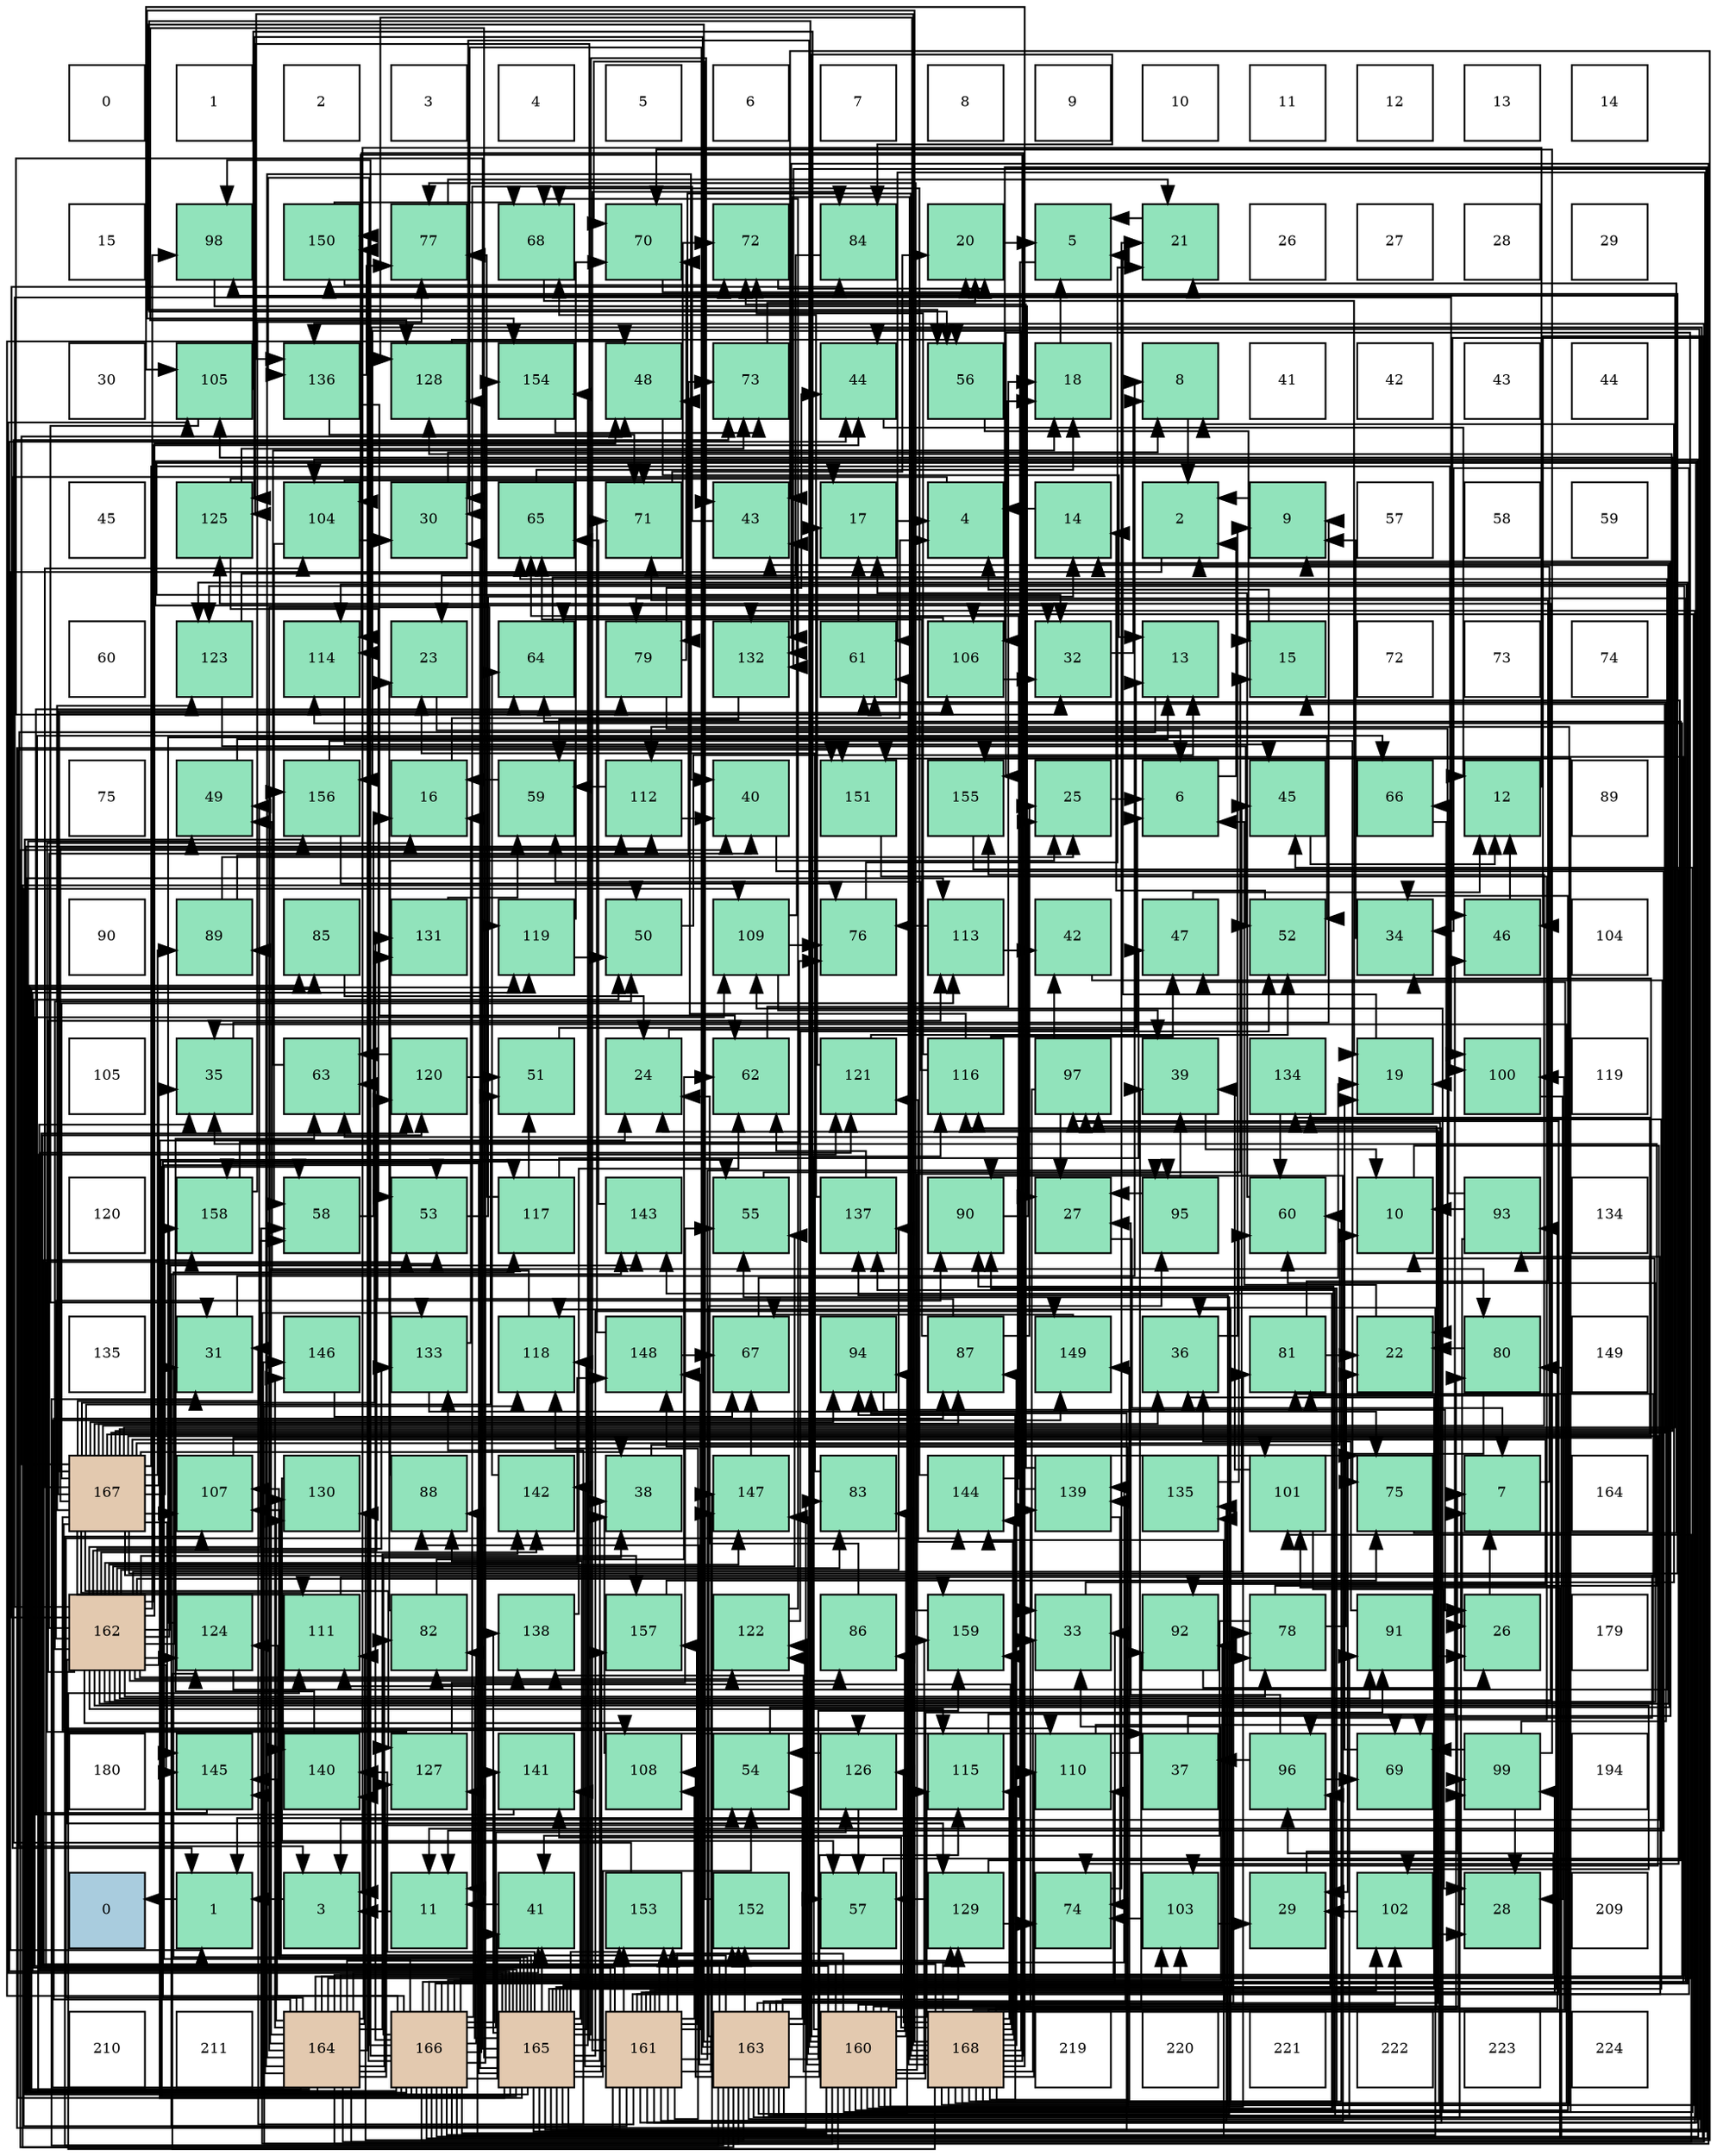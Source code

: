 digraph layout{
 rankdir=TB;
 splines=ortho;
 node [style=filled shape=square fixedsize=true width=0.6];
0[label="0", fontsize=8, fillcolor="#ffffff"];
1[label="1", fontsize=8, fillcolor="#ffffff"];
2[label="2", fontsize=8, fillcolor="#ffffff"];
3[label="3", fontsize=8, fillcolor="#ffffff"];
4[label="4", fontsize=8, fillcolor="#ffffff"];
5[label="5", fontsize=8, fillcolor="#ffffff"];
6[label="6", fontsize=8, fillcolor="#ffffff"];
7[label="7", fontsize=8, fillcolor="#ffffff"];
8[label="8", fontsize=8, fillcolor="#ffffff"];
9[label="9", fontsize=8, fillcolor="#ffffff"];
10[label="10", fontsize=8, fillcolor="#ffffff"];
11[label="11", fontsize=8, fillcolor="#ffffff"];
12[label="12", fontsize=8, fillcolor="#ffffff"];
13[label="13", fontsize=8, fillcolor="#ffffff"];
14[label="14", fontsize=8, fillcolor="#ffffff"];
15[label="15", fontsize=8, fillcolor="#ffffff"];
16[label="98", fontsize=8, fillcolor="#91e3bb"];
17[label="150", fontsize=8, fillcolor="#91e3bb"];
18[label="77", fontsize=8, fillcolor="#91e3bb"];
19[label="68", fontsize=8, fillcolor="#91e3bb"];
20[label="70", fontsize=8, fillcolor="#91e3bb"];
21[label="72", fontsize=8, fillcolor="#91e3bb"];
22[label="84", fontsize=8, fillcolor="#91e3bb"];
23[label="20", fontsize=8, fillcolor="#91e3bb"];
24[label="5", fontsize=8, fillcolor="#91e3bb"];
25[label="21", fontsize=8, fillcolor="#91e3bb"];
26[label="26", fontsize=8, fillcolor="#ffffff"];
27[label="27", fontsize=8, fillcolor="#ffffff"];
28[label="28", fontsize=8, fillcolor="#ffffff"];
29[label="29", fontsize=8, fillcolor="#ffffff"];
30[label="30", fontsize=8, fillcolor="#ffffff"];
31[label="105", fontsize=8, fillcolor="#91e3bb"];
32[label="136", fontsize=8, fillcolor="#91e3bb"];
33[label="128", fontsize=8, fillcolor="#91e3bb"];
34[label="154", fontsize=8, fillcolor="#91e3bb"];
35[label="48", fontsize=8, fillcolor="#91e3bb"];
36[label="73", fontsize=8, fillcolor="#91e3bb"];
37[label="44", fontsize=8, fillcolor="#91e3bb"];
38[label="56", fontsize=8, fillcolor="#91e3bb"];
39[label="18", fontsize=8, fillcolor="#91e3bb"];
40[label="8", fontsize=8, fillcolor="#91e3bb"];
41[label="41", fontsize=8, fillcolor="#ffffff"];
42[label="42", fontsize=8, fillcolor="#ffffff"];
43[label="43", fontsize=8, fillcolor="#ffffff"];
44[label="44", fontsize=8, fillcolor="#ffffff"];
45[label="45", fontsize=8, fillcolor="#ffffff"];
46[label="125", fontsize=8, fillcolor="#91e3bb"];
47[label="104", fontsize=8, fillcolor="#91e3bb"];
48[label="30", fontsize=8, fillcolor="#91e3bb"];
49[label="65", fontsize=8, fillcolor="#91e3bb"];
50[label="71", fontsize=8, fillcolor="#91e3bb"];
51[label="43", fontsize=8, fillcolor="#91e3bb"];
52[label="17", fontsize=8, fillcolor="#91e3bb"];
53[label="4", fontsize=8, fillcolor="#91e3bb"];
54[label="14", fontsize=8, fillcolor="#91e3bb"];
55[label="2", fontsize=8, fillcolor="#91e3bb"];
56[label="9", fontsize=8, fillcolor="#91e3bb"];
57[label="57", fontsize=8, fillcolor="#ffffff"];
58[label="58", fontsize=8, fillcolor="#ffffff"];
59[label="59", fontsize=8, fillcolor="#ffffff"];
60[label="60", fontsize=8, fillcolor="#ffffff"];
61[label="123", fontsize=8, fillcolor="#91e3bb"];
62[label="114", fontsize=8, fillcolor="#91e3bb"];
63[label="23", fontsize=8, fillcolor="#91e3bb"];
64[label="64", fontsize=8, fillcolor="#91e3bb"];
65[label="79", fontsize=8, fillcolor="#91e3bb"];
66[label="132", fontsize=8, fillcolor="#91e3bb"];
67[label="61", fontsize=8, fillcolor="#91e3bb"];
68[label="106", fontsize=8, fillcolor="#91e3bb"];
69[label="32", fontsize=8, fillcolor="#91e3bb"];
70[label="13", fontsize=8, fillcolor="#91e3bb"];
71[label="15", fontsize=8, fillcolor="#91e3bb"];
72[label="72", fontsize=8, fillcolor="#ffffff"];
73[label="73", fontsize=8, fillcolor="#ffffff"];
74[label="74", fontsize=8, fillcolor="#ffffff"];
75[label="75", fontsize=8, fillcolor="#ffffff"];
76[label="49", fontsize=8, fillcolor="#91e3bb"];
77[label="156", fontsize=8, fillcolor="#91e3bb"];
78[label="16", fontsize=8, fillcolor="#91e3bb"];
79[label="59", fontsize=8, fillcolor="#91e3bb"];
80[label="112", fontsize=8, fillcolor="#91e3bb"];
81[label="40", fontsize=8, fillcolor="#91e3bb"];
82[label="151", fontsize=8, fillcolor="#91e3bb"];
83[label="155", fontsize=8, fillcolor="#91e3bb"];
84[label="25", fontsize=8, fillcolor="#91e3bb"];
85[label="6", fontsize=8, fillcolor="#91e3bb"];
86[label="45", fontsize=8, fillcolor="#91e3bb"];
87[label="66", fontsize=8, fillcolor="#91e3bb"];
88[label="12", fontsize=8, fillcolor="#91e3bb"];
89[label="89", fontsize=8, fillcolor="#ffffff"];
90[label="90", fontsize=8, fillcolor="#ffffff"];
91[label="89", fontsize=8, fillcolor="#91e3bb"];
92[label="85", fontsize=8, fillcolor="#91e3bb"];
93[label="131", fontsize=8, fillcolor="#91e3bb"];
94[label="119", fontsize=8, fillcolor="#91e3bb"];
95[label="50", fontsize=8, fillcolor="#91e3bb"];
96[label="109", fontsize=8, fillcolor="#91e3bb"];
97[label="76", fontsize=8, fillcolor="#91e3bb"];
98[label="113", fontsize=8, fillcolor="#91e3bb"];
99[label="42", fontsize=8, fillcolor="#91e3bb"];
100[label="47", fontsize=8, fillcolor="#91e3bb"];
101[label="52", fontsize=8, fillcolor="#91e3bb"];
102[label="34", fontsize=8, fillcolor="#91e3bb"];
103[label="46", fontsize=8, fillcolor="#91e3bb"];
104[label="104", fontsize=8, fillcolor="#ffffff"];
105[label="105", fontsize=8, fillcolor="#ffffff"];
106[label="35", fontsize=8, fillcolor="#91e3bb"];
107[label="63", fontsize=8, fillcolor="#91e3bb"];
108[label="120", fontsize=8, fillcolor="#91e3bb"];
109[label="51", fontsize=8, fillcolor="#91e3bb"];
110[label="24", fontsize=8, fillcolor="#91e3bb"];
111[label="62", fontsize=8, fillcolor="#91e3bb"];
112[label="121", fontsize=8, fillcolor="#91e3bb"];
113[label="116", fontsize=8, fillcolor="#91e3bb"];
114[label="97", fontsize=8, fillcolor="#91e3bb"];
115[label="39", fontsize=8, fillcolor="#91e3bb"];
116[label="134", fontsize=8, fillcolor="#91e3bb"];
117[label="19", fontsize=8, fillcolor="#91e3bb"];
118[label="100", fontsize=8, fillcolor="#91e3bb"];
119[label="119", fontsize=8, fillcolor="#ffffff"];
120[label="120", fontsize=8, fillcolor="#ffffff"];
121[label="158", fontsize=8, fillcolor="#91e3bb"];
122[label="58", fontsize=8, fillcolor="#91e3bb"];
123[label="53", fontsize=8, fillcolor="#91e3bb"];
124[label="117", fontsize=8, fillcolor="#91e3bb"];
125[label="143", fontsize=8, fillcolor="#91e3bb"];
126[label="55", fontsize=8, fillcolor="#91e3bb"];
127[label="137", fontsize=8, fillcolor="#91e3bb"];
128[label="90", fontsize=8, fillcolor="#91e3bb"];
129[label="27", fontsize=8, fillcolor="#91e3bb"];
130[label="95", fontsize=8, fillcolor="#91e3bb"];
131[label="60", fontsize=8, fillcolor="#91e3bb"];
132[label="10", fontsize=8, fillcolor="#91e3bb"];
133[label="93", fontsize=8, fillcolor="#91e3bb"];
134[label="134", fontsize=8, fillcolor="#ffffff"];
135[label="135", fontsize=8, fillcolor="#ffffff"];
136[label="31", fontsize=8, fillcolor="#91e3bb"];
137[label="146", fontsize=8, fillcolor="#91e3bb"];
138[label="133", fontsize=8, fillcolor="#91e3bb"];
139[label="118", fontsize=8, fillcolor="#91e3bb"];
140[label="148", fontsize=8, fillcolor="#91e3bb"];
141[label="67", fontsize=8, fillcolor="#91e3bb"];
142[label="94", fontsize=8, fillcolor="#91e3bb"];
143[label="87", fontsize=8, fillcolor="#91e3bb"];
144[label="149", fontsize=8, fillcolor="#91e3bb"];
145[label="36", fontsize=8, fillcolor="#91e3bb"];
146[label="81", fontsize=8, fillcolor="#91e3bb"];
147[label="22", fontsize=8, fillcolor="#91e3bb"];
148[label="80", fontsize=8, fillcolor="#91e3bb"];
149[label="149", fontsize=8, fillcolor="#ffffff"];
150[label="167", fontsize=8, fillcolor="#e3c9af"];
151[label="107", fontsize=8, fillcolor="#91e3bb"];
152[label="130", fontsize=8, fillcolor="#91e3bb"];
153[label="88", fontsize=8, fillcolor="#91e3bb"];
154[label="142", fontsize=8, fillcolor="#91e3bb"];
155[label="38", fontsize=8, fillcolor="#91e3bb"];
156[label="147", fontsize=8, fillcolor="#91e3bb"];
157[label="83", fontsize=8, fillcolor="#91e3bb"];
158[label="144", fontsize=8, fillcolor="#91e3bb"];
159[label="139", fontsize=8, fillcolor="#91e3bb"];
160[label="135", fontsize=8, fillcolor="#91e3bb"];
161[label="101", fontsize=8, fillcolor="#91e3bb"];
162[label="75", fontsize=8, fillcolor="#91e3bb"];
163[label="7", fontsize=8, fillcolor="#91e3bb"];
164[label="164", fontsize=8, fillcolor="#ffffff"];
165[label="162", fontsize=8, fillcolor="#e3c9af"];
166[label="124", fontsize=8, fillcolor="#91e3bb"];
167[label="111", fontsize=8, fillcolor="#91e3bb"];
168[label="82", fontsize=8, fillcolor="#91e3bb"];
169[label="138", fontsize=8, fillcolor="#91e3bb"];
170[label="157", fontsize=8, fillcolor="#91e3bb"];
171[label="122", fontsize=8, fillcolor="#91e3bb"];
172[label="86", fontsize=8, fillcolor="#91e3bb"];
173[label="159", fontsize=8, fillcolor="#91e3bb"];
174[label="33", fontsize=8, fillcolor="#91e3bb"];
175[label="92", fontsize=8, fillcolor="#91e3bb"];
176[label="78", fontsize=8, fillcolor="#91e3bb"];
177[label="91", fontsize=8, fillcolor="#91e3bb"];
178[label="26", fontsize=8, fillcolor="#91e3bb"];
179[label="179", fontsize=8, fillcolor="#ffffff"];
180[label="180", fontsize=8, fillcolor="#ffffff"];
181[label="145", fontsize=8, fillcolor="#91e3bb"];
182[label="140", fontsize=8, fillcolor="#91e3bb"];
183[label="127", fontsize=8, fillcolor="#91e3bb"];
184[label="141", fontsize=8, fillcolor="#91e3bb"];
185[label="108", fontsize=8, fillcolor="#91e3bb"];
186[label="54", fontsize=8, fillcolor="#91e3bb"];
187[label="126", fontsize=8, fillcolor="#91e3bb"];
188[label="115", fontsize=8, fillcolor="#91e3bb"];
189[label="110", fontsize=8, fillcolor="#91e3bb"];
190[label="37", fontsize=8, fillcolor="#91e3bb"];
191[label="96", fontsize=8, fillcolor="#91e3bb"];
192[label="69", fontsize=8, fillcolor="#91e3bb"];
193[label="99", fontsize=8, fillcolor="#91e3bb"];
194[label="194", fontsize=8, fillcolor="#ffffff"];
195[label="0", fontsize=8, fillcolor="#a9ccde"];
196[label="1", fontsize=8, fillcolor="#91e3bb"];
197[label="3", fontsize=8, fillcolor="#91e3bb"];
198[label="11", fontsize=8, fillcolor="#91e3bb"];
199[label="41", fontsize=8, fillcolor="#91e3bb"];
200[label="153", fontsize=8, fillcolor="#91e3bb"];
201[label="152", fontsize=8, fillcolor="#91e3bb"];
202[label="57", fontsize=8, fillcolor="#91e3bb"];
203[label="129", fontsize=8, fillcolor="#91e3bb"];
204[label="74", fontsize=8, fillcolor="#91e3bb"];
205[label="103", fontsize=8, fillcolor="#91e3bb"];
206[label="29", fontsize=8, fillcolor="#91e3bb"];
207[label="102", fontsize=8, fillcolor="#91e3bb"];
208[label="28", fontsize=8, fillcolor="#91e3bb"];
209[label="209", fontsize=8, fillcolor="#ffffff"];
210[label="210", fontsize=8, fillcolor="#ffffff"];
211[label="211", fontsize=8, fillcolor="#ffffff"];
212[label="164", fontsize=8, fillcolor="#e3c9af"];
213[label="166", fontsize=8, fillcolor="#e3c9af"];
214[label="165", fontsize=8, fillcolor="#e3c9af"];
215[label="161", fontsize=8, fillcolor="#e3c9af"];
216[label="163", fontsize=8, fillcolor="#e3c9af"];
217[label="160", fontsize=8, fillcolor="#e3c9af"];
218[label="168", fontsize=8, fillcolor="#e3c9af"];
219[label="219", fontsize=8, fillcolor="#ffffff"];
220[label="220", fontsize=8, fillcolor="#ffffff"];
221[label="221", fontsize=8, fillcolor="#ffffff"];
222[label="222", fontsize=8, fillcolor="#ffffff"];
223[label="223", fontsize=8, fillcolor="#ffffff"];
224[label="224", fontsize=8, fillcolor="#ffffff"];
edge [constraint=false, style=vis];196 -> 195;
55 -> 196;
197 -> 196;
53 -> 196;
24 -> 196;
85 -> 55;
163 -> 55;
40 -> 55;
56 -> 55;
132 -> 197;
198 -> 197;
88 -> 197;
70 -> 197;
54 -> 53;
71 -> 53;
78 -> 53;
52 -> 53;
39 -> 24;
117 -> 24;
23 -> 24;
25 -> 24;
147 -> 85;
63 -> 85;
110 -> 85;
84 -> 85;
178 -> 163;
129 -> 163;
208 -> 163;
206 -> 163;
48 -> 40;
136 -> 40;
69 -> 40;
174 -> 40;
102 -> 56;
106 -> 56;
145 -> 56;
190 -> 56;
155 -> 132;
115 -> 132;
81 -> 198;
199 -> 198;
99 -> 198;
51 -> 198;
37 -> 88;
86 -> 88;
103 -> 88;
100 -> 88;
35 -> 70;
76 -> 70;
95 -> 70;
109 -> 70;
101 -> 54;
123 -> 54;
186 -> 54;
126 -> 71;
38 -> 71;
202 -> 71;
122 -> 78;
79 -> 78;
131 -> 52;
67 -> 52;
111 -> 39;
107 -> 39;
64 -> 39;
49 -> 39;
87 -> 117;
141 -> 117;
19 -> 117;
192 -> 117;
20 -> 23;
50 -> 23;
21 -> 23;
36 -> 23;
204 -> 25;
162 -> 25;
97 -> 25;
18 -> 25;
176 -> 147;
176 -> 106;
176 -> 199;
65 -> 147;
65 -> 37;
65 -> 20;
148 -> 147;
148 -> 206;
146 -> 147;
146 -> 50;
168 -> 63;
168 -> 111;
157 -> 63;
22 -> 63;
92 -> 110;
172 -> 110;
143 -> 84;
143 -> 107;
143 -> 49;
153 -> 84;
91 -> 84;
91 -> 36;
128 -> 84;
177 -> 178;
177 -> 145;
175 -> 178;
133 -> 132;
133 -> 178;
133 -> 87;
142 -> 178;
130 -> 129;
130 -> 115;
191 -> 129;
191 -> 190;
191 -> 192;
114 -> 129;
114 -> 174;
114 -> 99;
16 -> 129;
193 -> 208;
193 -> 67;
193 -> 192;
193 -> 20;
118 -> 208;
161 -> 208;
161 -> 115;
207 -> 208;
207 -> 206;
205 -> 206;
205 -> 204;
47 -> 48;
47 -> 122;
47 -> 50;
31 -> 136;
31 -> 202;
68 -> 69;
68 -> 64;
151 -> 102;
185 -> 190;
185 -> 155;
96 -> 115;
96 -> 51;
96 -> 97;
189 -> 115;
189 -> 192;
167 -> 132;
80 -> 81;
80 -> 79;
98 -> 99;
98 -> 97;
62 -> 86;
188 -> 103;
113 -> 100;
113 -> 35;
113 -> 79;
113 -> 21;
124 -> 100;
124 -> 109;
124 -> 18;
139 -> 76;
94 -> 95;
94 -> 20;
108 -> 109;
108 -> 107;
112 -> 52;
112 -> 101;
171 -> 101;
171 -> 19;
61 -> 101;
61 -> 21;
166 -> 101;
166 -> 49;
46 -> 52;
46 -> 123;
46 -> 36;
187 -> 186;
187 -> 202;
183 -> 78;
183 -> 126;
33 -> 38;
203 -> 202;
203 -> 64;
203 -> 204;
152 -> 202;
93 -> 79;
66 -> 79;
138 -> 78;
138 -> 162;
116 -> 131;
160 -> 131;
32 -> 111;
32 -> 50;
32 -> 18;
127 -> 111;
127 -> 19;
169 -> 111;
159 -> 107;
159 -> 21;
159 -> 204;
182 -> 107;
184 -> 64;
154 -> 64;
125 -> 49;
158 -> 49;
158 -> 19;
158 -> 162;
181 -> 87;
137 -> 141;
156 -> 141;
140 -> 141;
140 -> 50;
144 -> 141;
17 -> 19;
17 -> 21;
82 -> 192;
201 -> 20;
200 -> 36;
34 -> 36;
83 -> 204;
77 -> 162;
77 -> 97;
170 -> 162;
121 -> 97;
121 -> 18;
173 -> 18;
217 -> 48;
217 -> 102;
217 -> 86;
217 -> 38;
217 -> 146;
217 -> 157;
217 -> 22;
217 -> 172;
217 -> 153;
217 -> 128;
217 -> 177;
217 -> 133;
217 -> 130;
217 -> 114;
217 -> 193;
217 -> 207;
217 -> 96;
217 -> 188;
217 -> 113;
217 -> 108;
217 -> 171;
217 -> 166;
217 -> 138;
217 -> 127;
217 -> 169;
217 -> 159;
217 -> 125;
217 -> 156;
217 -> 140;
217 -> 82;
217 -> 200;
217 -> 121;
217 -> 173;
215 -> 136;
215 -> 69;
215 -> 102;
215 -> 95;
215 -> 176;
215 -> 22;
215 -> 128;
215 -> 133;
215 -> 130;
215 -> 114;
215 -> 193;
215 -> 207;
215 -> 185;
215 -> 96;
215 -> 113;
215 -> 139;
215 -> 108;
215 -> 46;
215 -> 203;
215 -> 66;
215 -> 160;
215 -> 159;
215 -> 154;
215 -> 125;
215 -> 156;
215 -> 140;
215 -> 82;
215 -> 201;
215 -> 200;
215 -> 170;
165 -> 136;
165 -> 81;
165 -> 51;
165 -> 37;
165 -> 86;
165 -> 35;
165 -> 95;
165 -> 126;
165 -> 122;
165 -> 131;
165 -> 176;
165 -> 146;
165 -> 157;
165 -> 22;
165 -> 172;
165 -> 128;
165 -> 177;
165 -> 16;
165 -> 118;
165 -> 207;
165 -> 185;
165 -> 98;
165 -> 188;
165 -> 108;
165 -> 171;
165 -> 166;
165 -> 46;
165 -> 203;
165 -> 138;
165 -> 127;
165 -> 169;
165 -> 154;
165 -> 125;
165 -> 181;
165 -> 156;
165 -> 140;
165 -> 170;
165 -> 121;
165 -> 173;
216 -> 48;
216 -> 136;
216 -> 69;
216 -> 81;
216 -> 37;
216 -> 95;
216 -> 186;
216 -> 126;
216 -> 38;
216 -> 176;
216 -> 153;
216 -> 177;
216 -> 142;
216 -> 130;
216 -> 114;
216 -> 193;
216 -> 151;
216 -> 185;
216 -> 96;
216 -> 188;
216 -> 113;
216 -> 139;
216 -> 171;
216 -> 166;
216 -> 46;
216 -> 203;
216 -> 152;
216 -> 160;
216 -> 127;
216 -> 159;
216 -> 201;
216 -> 173;
212 -> 81;
212 -> 199;
212 -> 76;
212 -> 186;
212 -> 122;
212 -> 148;
212 -> 168;
212 -> 92;
212 -> 143;
212 -> 91;
212 -> 191;
212 -> 161;
212 -> 205;
212 -> 167;
212 -> 62;
212 -> 124;
212 -> 94;
212 -> 112;
212 -> 61;
212 -> 183;
212 -> 152;
212 -> 66;
212 -> 32;
212 -> 182;
212 -> 154;
212 -> 158;
212 -> 181;
212 -> 137;
212 -> 144;
212 -> 17;
212 -> 201;
212 -> 83;
212 -> 77;
214 -> 110;
214 -> 48;
214 -> 69;
214 -> 174;
214 -> 106;
214 -> 145;
214 -> 155;
214 -> 199;
214 -> 51;
214 -> 37;
214 -> 103;
214 -> 123;
214 -> 186;
214 -> 126;
214 -> 122;
214 -> 67;
214 -> 146;
214 -> 157;
214 -> 153;
214 -> 175;
214 -> 142;
214 -> 191;
214 -> 31;
214 -> 151;
214 -> 167;
214 -> 62;
214 -> 124;
214 -> 139;
214 -> 94;
214 -> 112;
214 -> 33;
214 -> 152;
214 -> 66;
214 -> 138;
214 -> 116;
214 -> 169;
214 -> 182;
214 -> 184;
214 -> 137;
214 -> 144;
214 -> 82;
214 -> 200;
214 -> 34;
214 -> 170;
214 -> 121;
213 -> 174;
213 -> 145;
213 -> 155;
213 -> 199;
213 -> 51;
213 -> 103;
213 -> 35;
213 -> 65;
213 -> 148;
213 -> 168;
213 -> 92;
213 -> 16;
213 -> 161;
213 -> 205;
213 -> 47;
213 -> 68;
213 -> 151;
213 -> 189;
213 -> 80;
213 -> 98;
213 -> 62;
213 -> 94;
213 -> 61;
213 -> 187;
213 -> 183;
213 -> 33;
213 -> 93;
213 -> 32;
213 -> 184;
213 -> 158;
213 -> 181;
213 -> 156;
213 -> 17;
213 -> 34;
213 -> 83;
213 -> 77;
150 -> 106;
150 -> 145;
150 -> 155;
150 -> 35;
150 -> 76;
150 -> 109;
150 -> 123;
150 -> 67;
150 -> 65;
150 -> 143;
150 -> 91;
150 -> 175;
150 -> 142;
150 -> 191;
150 -> 16;
150 -> 118;
150 -> 161;
150 -> 205;
150 -> 47;
150 -> 31;
150 -> 68;
150 -> 151;
150 -> 189;
150 -> 167;
150 -> 80;
150 -> 98;
150 -> 61;
150 -> 187;
150 -> 183;
150 -> 33;
150 -> 93;
150 -> 116;
150 -> 182;
150 -> 181;
150 -> 17;
150 -> 83;
218 -> 110;
218 -> 174;
218 -> 106;
218 -> 100;
218 -> 123;
218 -> 131;
218 -> 67;
218 -> 65;
218 -> 148;
218 -> 168;
218 -> 143;
218 -> 128;
218 -> 175;
218 -> 142;
218 -> 118;
218 -> 47;
218 -> 31;
218 -> 68;
218 -> 189;
218 -> 167;
218 -> 80;
218 -> 62;
218 -> 188;
218 -> 139;
218 -> 112;
218 -> 187;
218 -> 33;
218 -> 66;
218 -> 32;
218 -> 184;
218 -> 158;
218 -> 144;
218 -> 200;
218 -> 34;
218 -> 77;
218 -> 173;
edge [constraint=true, style=invis];
0 -> 15 -> 30 -> 45 -> 60 -> 75 -> 90 -> 105 -> 120 -> 135 -> 150 -> 165 -> 180 -> 195 -> 210;
1 -> 16 -> 31 -> 46 -> 61 -> 76 -> 91 -> 106 -> 121 -> 136 -> 151 -> 166 -> 181 -> 196 -> 211;
2 -> 17 -> 32 -> 47 -> 62 -> 77 -> 92 -> 107 -> 122 -> 137 -> 152 -> 167 -> 182 -> 197 -> 212;
3 -> 18 -> 33 -> 48 -> 63 -> 78 -> 93 -> 108 -> 123 -> 138 -> 153 -> 168 -> 183 -> 198 -> 213;
4 -> 19 -> 34 -> 49 -> 64 -> 79 -> 94 -> 109 -> 124 -> 139 -> 154 -> 169 -> 184 -> 199 -> 214;
5 -> 20 -> 35 -> 50 -> 65 -> 80 -> 95 -> 110 -> 125 -> 140 -> 155 -> 170 -> 185 -> 200 -> 215;
6 -> 21 -> 36 -> 51 -> 66 -> 81 -> 96 -> 111 -> 126 -> 141 -> 156 -> 171 -> 186 -> 201 -> 216;
7 -> 22 -> 37 -> 52 -> 67 -> 82 -> 97 -> 112 -> 127 -> 142 -> 157 -> 172 -> 187 -> 202 -> 217;
8 -> 23 -> 38 -> 53 -> 68 -> 83 -> 98 -> 113 -> 128 -> 143 -> 158 -> 173 -> 188 -> 203 -> 218;
9 -> 24 -> 39 -> 54 -> 69 -> 84 -> 99 -> 114 -> 129 -> 144 -> 159 -> 174 -> 189 -> 204 -> 219;
10 -> 25 -> 40 -> 55 -> 70 -> 85 -> 100 -> 115 -> 130 -> 145 -> 160 -> 175 -> 190 -> 205 -> 220;
11 -> 26 -> 41 -> 56 -> 71 -> 86 -> 101 -> 116 -> 131 -> 146 -> 161 -> 176 -> 191 -> 206 -> 221;
12 -> 27 -> 42 -> 57 -> 72 -> 87 -> 102 -> 117 -> 132 -> 147 -> 162 -> 177 -> 192 -> 207 -> 222;
13 -> 28 -> 43 -> 58 -> 73 -> 88 -> 103 -> 118 -> 133 -> 148 -> 163 -> 178 -> 193 -> 208 -> 223;
14 -> 29 -> 44 -> 59 -> 74 -> 89 -> 104 -> 119 -> 134 -> 149 -> 164 -> 179 -> 194 -> 209 -> 224;
rank = same {0 -> 1 -> 2 -> 3 -> 4 -> 5 -> 6 -> 7 -> 8 -> 9 -> 10 -> 11 -> 12 -> 13 -> 14};
rank = same {15 -> 16 -> 17 -> 18 -> 19 -> 20 -> 21 -> 22 -> 23 -> 24 -> 25 -> 26 -> 27 -> 28 -> 29};
rank = same {30 -> 31 -> 32 -> 33 -> 34 -> 35 -> 36 -> 37 -> 38 -> 39 -> 40 -> 41 -> 42 -> 43 -> 44};
rank = same {45 -> 46 -> 47 -> 48 -> 49 -> 50 -> 51 -> 52 -> 53 -> 54 -> 55 -> 56 -> 57 -> 58 -> 59};
rank = same {60 -> 61 -> 62 -> 63 -> 64 -> 65 -> 66 -> 67 -> 68 -> 69 -> 70 -> 71 -> 72 -> 73 -> 74};
rank = same {75 -> 76 -> 77 -> 78 -> 79 -> 80 -> 81 -> 82 -> 83 -> 84 -> 85 -> 86 -> 87 -> 88 -> 89};
rank = same {90 -> 91 -> 92 -> 93 -> 94 -> 95 -> 96 -> 97 -> 98 -> 99 -> 100 -> 101 -> 102 -> 103 -> 104};
rank = same {105 -> 106 -> 107 -> 108 -> 109 -> 110 -> 111 -> 112 -> 113 -> 114 -> 115 -> 116 -> 117 -> 118 -> 119};
rank = same {120 -> 121 -> 122 -> 123 -> 124 -> 125 -> 126 -> 127 -> 128 -> 129 -> 130 -> 131 -> 132 -> 133 -> 134};
rank = same {135 -> 136 -> 137 -> 138 -> 139 -> 140 -> 141 -> 142 -> 143 -> 144 -> 145 -> 146 -> 147 -> 148 -> 149};
rank = same {150 -> 151 -> 152 -> 153 -> 154 -> 155 -> 156 -> 157 -> 158 -> 159 -> 160 -> 161 -> 162 -> 163 -> 164};
rank = same {165 -> 166 -> 167 -> 168 -> 169 -> 170 -> 171 -> 172 -> 173 -> 174 -> 175 -> 176 -> 177 -> 178 -> 179};
rank = same {180 -> 181 -> 182 -> 183 -> 184 -> 185 -> 186 -> 187 -> 188 -> 189 -> 190 -> 191 -> 192 -> 193 -> 194};
rank = same {195 -> 196 -> 197 -> 198 -> 199 -> 200 -> 201 -> 202 -> 203 -> 204 -> 205 -> 206 -> 207 -> 208 -> 209};
rank = same {210 -> 211 -> 212 -> 213 -> 214 -> 215 -> 216 -> 217 -> 218 -> 219 -> 220 -> 221 -> 222 -> 223 -> 224};
}
